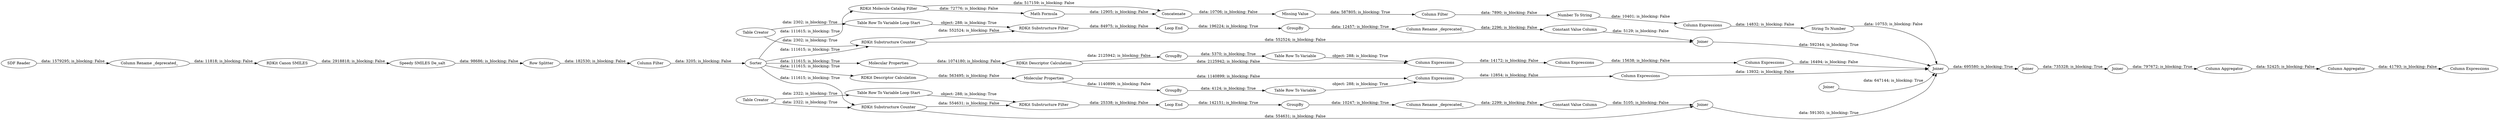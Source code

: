 digraph {
	"-5807485728115497603_111" [label="Column Filter"]
	"4846215719292425788_103" [label="SDF Reader"]
	"-1417425921850447703_62" [label="Loop End"]
	"5240958901648657370_106" [label="Speedy SMILES De_salt"]
	"-5807485728115497603_157" [label="Row Splitter"]
	"-2334480132921418918_68" [label="Column Filter"]
	"-3510419845185222066_19" [label="RDKit Substructure Counter"]
	"-7252918704394173833_144" [label="Table Row To Variable"]
	"6337682138384136283_6" [label="RDKit Descriptor Calculation"]
	"-5807485728115497603_109" [label="Column Rename _deprecated_"]
	"-2334480132921418918_45" [label=Concatenate]
	"-7252918704394173833_143" [label=GroupBy]
	"-1417425921850447703_64" [label=Joiner]
	"-1417425921850447703_24" [label="RDKit Substructure Counter"]
	"6337682138384136283_7" [label="Molecular Properties"]
	"-1417425921850447703_23" [label="Table Creator"]
	"-3682327510811027065_40" [label=Joiner]
	"6337682138384136283_135" [label="Column Expressions"]
	"6337682138384136283_133" [label="Column Expressions"]
	"-1417425921850447703_60" [label="Column Rename _deprecated_"]
	"-2334480132921418918_152" [label="String To Number"]
	"-2334480132921418918_69" [label="Number To String"]
	"-7252918704394173833_146" [label="Column Expressions"]
	"6337682138384136283_132" [label=GroupBy]
	"-3510419845185222066_54" [label="Table Row To Variable Loop Start"]
	"-1417425921850447703_59" [label="RDKit Substructure Filter"]
	"-7252918704394173833_48" [label="RDKit Descriptor Calculation"]
	"-3510419845185222066_20" [label="Table Creator"]
	"-7252918704394173833_145" [label="Column Expressions"]
	"-2334480132921418918_114" [label="Column Expressions"]
	"-2334480132921418918_47" [label="Missing Value"]
	"6337682138384136283_134" [label="Table Row To Variable"]
	"-3510419845185222066_56" [label=GroupBy]
	"-3510419845185222066_58" [label=Joiner]
	"-3510419845185222066_57" [label="Column Rename _deprecated_"]
	"-3682327510811027065_149" [label="Column Aggregator"]
	"-3510419845185222066_55" [label="Loop End"]
	"-3510419845185222066_53" [label="RDKit Substructure Filter"]
	"-1417425921850447703_142" [label="Constant Value Column"]
	"-3682327510811027065_32" [label=Joiner]
	"-7252918704394173833_26" [label="Molecular Properties"]
	"-3682327510811027065_150" [label="Column Aggregator"]
	"-1417425921850447703_61" [label="Table Row To Variable Loop Start"]
	"-1417425921850447703_63" [label=GroupBy]
	"-3682327510811027065_30" [label=Joiner]
	"-3682327510811027065_156" [label="Column Expressions"]
	"-2334480132921418918_4" [label="RDKit Molecule Catalog Filter"]
	"-7252918704394173833_148" [label="Column Expressions"]
	"5240958901648657370_105" [label="RDKit Canon SMILES"]
	"-5807485728115497603_107" [label=Sorter]
	"-2334480132921418918_51" [label="Math Formula"]
	"-3682327510811027065_39" [label=Joiner]
	"-3510419845185222066_141" [label="Constant Value Column"]
	"-1417425921850447703_142" -> "-1417425921850447703_64" [label="data: 5129; is_blocking: False"]
	"-7252918704394173833_48" -> "-7252918704394173833_145" [label="data: 2125942; is_blocking: False"]
	"6337682138384136283_134" -> "6337682138384136283_133" [label="object: 288; is_blocking: True"]
	"-2334480132921418918_4" -> "-2334480132921418918_51" [label="data: 72776; is_blocking: False"]
	"6337682138384136283_7" -> "6337682138384136283_132" [label="data: 1140899; is_blocking: False"]
	"-1417425921850447703_62" -> "-1417425921850447703_63" [label="data: 196224; is_blocking: True"]
	"-7252918704394173833_26" -> "-7252918704394173833_48" [label="data: 1074180; is_blocking: False"]
	"-7252918704394173833_143" -> "-7252918704394173833_144" [label="data: 5370; is_blocking: True"]
	"-1417425921850447703_61" -> "-1417425921850447703_59" [label="object: 288; is_blocking: True"]
	"-5807485728115497603_109" -> "5240958901648657370_105" [label="data: 11818; is_blocking: False"]
	"-3510419845185222066_58" -> "-3682327510811027065_32" [label="data: 591303; is_blocking: True"]
	"-2334480132921418918_51" -> "-2334480132921418918_45" [label="data: 12905; is_blocking: False"]
	"-7252918704394173833_146" -> "-7252918704394173833_148" [label="data: 15638; is_blocking: False"]
	"-1417425921850447703_64" -> "-3682327510811027065_32" [label="data: 592344; is_blocking: True"]
	"-1417425921850447703_60" -> "-1417425921850447703_142" [label="data: 2296; is_blocking: False"]
	"5240958901648657370_105" -> "5240958901648657370_106" [label="data: 2918818; is_blocking: False"]
	"-7252918704394173833_144" -> "-7252918704394173833_145" [label="object: 288; is_blocking: True"]
	"-7252918704394173833_148" -> "-3682327510811027065_32" [label="data: 16494; is_blocking: False"]
	"6337682138384136283_133" -> "6337682138384136283_135" [label="data: 12854; is_blocking: False"]
	"-2334480132921418918_114" -> "-2334480132921418918_152" [label="data: 14832; is_blocking: False"]
	"-5807485728115497603_157" -> "-5807485728115497603_111" [label="data: 182530; is_blocking: False"]
	"-3510419845185222066_20" -> "-3510419845185222066_19" [label="data: 2322; is_blocking: True"]
	"-3510419845185222066_53" -> "-3510419845185222066_55" [label="data: 25338; is_blocking: False"]
	"-2334480132921418918_69" -> "-2334480132921418918_114" [label="data: 10401; is_blocking: False"]
	"-5807485728115497603_107" -> "-7252918704394173833_26" [label="data: 111615; is_blocking: True"]
	"-1417425921850447703_63" -> "-1417425921850447703_60" [label="data: 12457; is_blocking: True"]
	"-3682327510811027065_40" -> "-3682327510811027065_149" [label="data: 797672; is_blocking: True"]
	"4846215719292425788_103" -> "-5807485728115497603_109" [label="data: 1579295; is_blocking: False"]
	"-3510419845185222066_19" -> "-3510419845185222066_58" [label="data: 554631; is_blocking: False"]
	"-3510419845185222066_19" -> "-3510419845185222066_53" [label="data: 554631; is_blocking: False"]
	"-3510419845185222066_54" -> "-3510419845185222066_53" [label="object: 288; is_blocking: True"]
	"6337682138384136283_132" -> "6337682138384136283_134" [label="data: 4124; is_blocking: True"]
	"-2334480132921418918_4" -> "-2334480132921418918_45" [label="data: 517159; is_blocking: False"]
	"-3682327510811027065_30" -> "-3682327510811027065_32" [label="data: 647144; is_blocking: True"]
	"-3682327510811027065_39" -> "-3682327510811027065_40" [label="data: 735328; is_blocking: True"]
	"-3682327510811027065_150" -> "-3682327510811027065_156" [label="data: 41793; is_blocking: False"]
	"-5807485728115497603_107" -> "-1417425921850447703_24" [label="data: 111615; is_blocking: True"]
	"-7252918704394173833_145" -> "-7252918704394173833_146" [label="data: 14172; is_blocking: False"]
	"-5807485728115497603_107" -> "-3510419845185222066_19" [label="data: 111615; is_blocking: True"]
	"6337682138384136283_7" -> "6337682138384136283_133" [label="data: 1140899; is_blocking: False"]
	"-1417425921850447703_24" -> "-1417425921850447703_64" [label="data: 552524; is_blocking: False"]
	"5240958901648657370_106" -> "-5807485728115497603_157" [label="data: 98686; is_blocking: False"]
	"-2334480132921418918_45" -> "-2334480132921418918_47" [label="data: 10706; is_blocking: False"]
	"-3510419845185222066_20" -> "-3510419845185222066_54" [label="data: 2322; is_blocking: True"]
	"-1417425921850447703_59" -> "-1417425921850447703_62" [label="data: 84975; is_blocking: False"]
	"-2334480132921418918_68" -> "-2334480132921418918_69" [label="data: 7890; is_blocking: False"]
	"-5807485728115497603_107" -> "-2334480132921418918_4" [label="data: 111615; is_blocking: True"]
	"-3510419845185222066_56" -> "-3510419845185222066_57" [label="data: 10247; is_blocking: True"]
	"-3510419845185222066_57" -> "-3510419845185222066_141" [label="data: 2299; is_blocking: False"]
	"-3682327510811027065_149" -> "-3682327510811027065_150" [label="data: 52425; is_blocking: False"]
	"-5807485728115497603_111" -> "-5807485728115497603_107" [label="data: 3205; is_blocking: False"]
	"6337682138384136283_6" -> "6337682138384136283_7" [label="data: 563495; is_blocking: False"]
	"6337682138384136283_135" -> "-3682327510811027065_32" [label="data: 13932; is_blocking: False"]
	"-1417425921850447703_23" -> "-1417425921850447703_61" [label="data: 2302; is_blocking: True"]
	"-7252918704394173833_48" -> "-7252918704394173833_143" [label="data: 2125942; is_blocking: False"]
	"-1417425921850447703_24" -> "-1417425921850447703_59" [label="data: 552524; is_blocking: False"]
	"-3510419845185222066_55" -> "-3510419845185222066_56" [label="data: 142151; is_blocking: True"]
	"-1417425921850447703_23" -> "-1417425921850447703_24" [label="data: 2302; is_blocking: True"]
	"-3682327510811027065_32" -> "-3682327510811027065_39" [label="data: 695580; is_blocking: True"]
	"-2334480132921418918_47" -> "-2334480132921418918_68" [label="data: 587805; is_blocking: True"]
	"-5807485728115497603_107" -> "6337682138384136283_6" [label="data: 111615; is_blocking: True"]
	"-3510419845185222066_141" -> "-3510419845185222066_58" [label="data: 5105; is_blocking: False"]
	"-2334480132921418918_152" -> "-3682327510811027065_32" [label="data: 10753; is_blocking: False"]
	rankdir=LR
}
